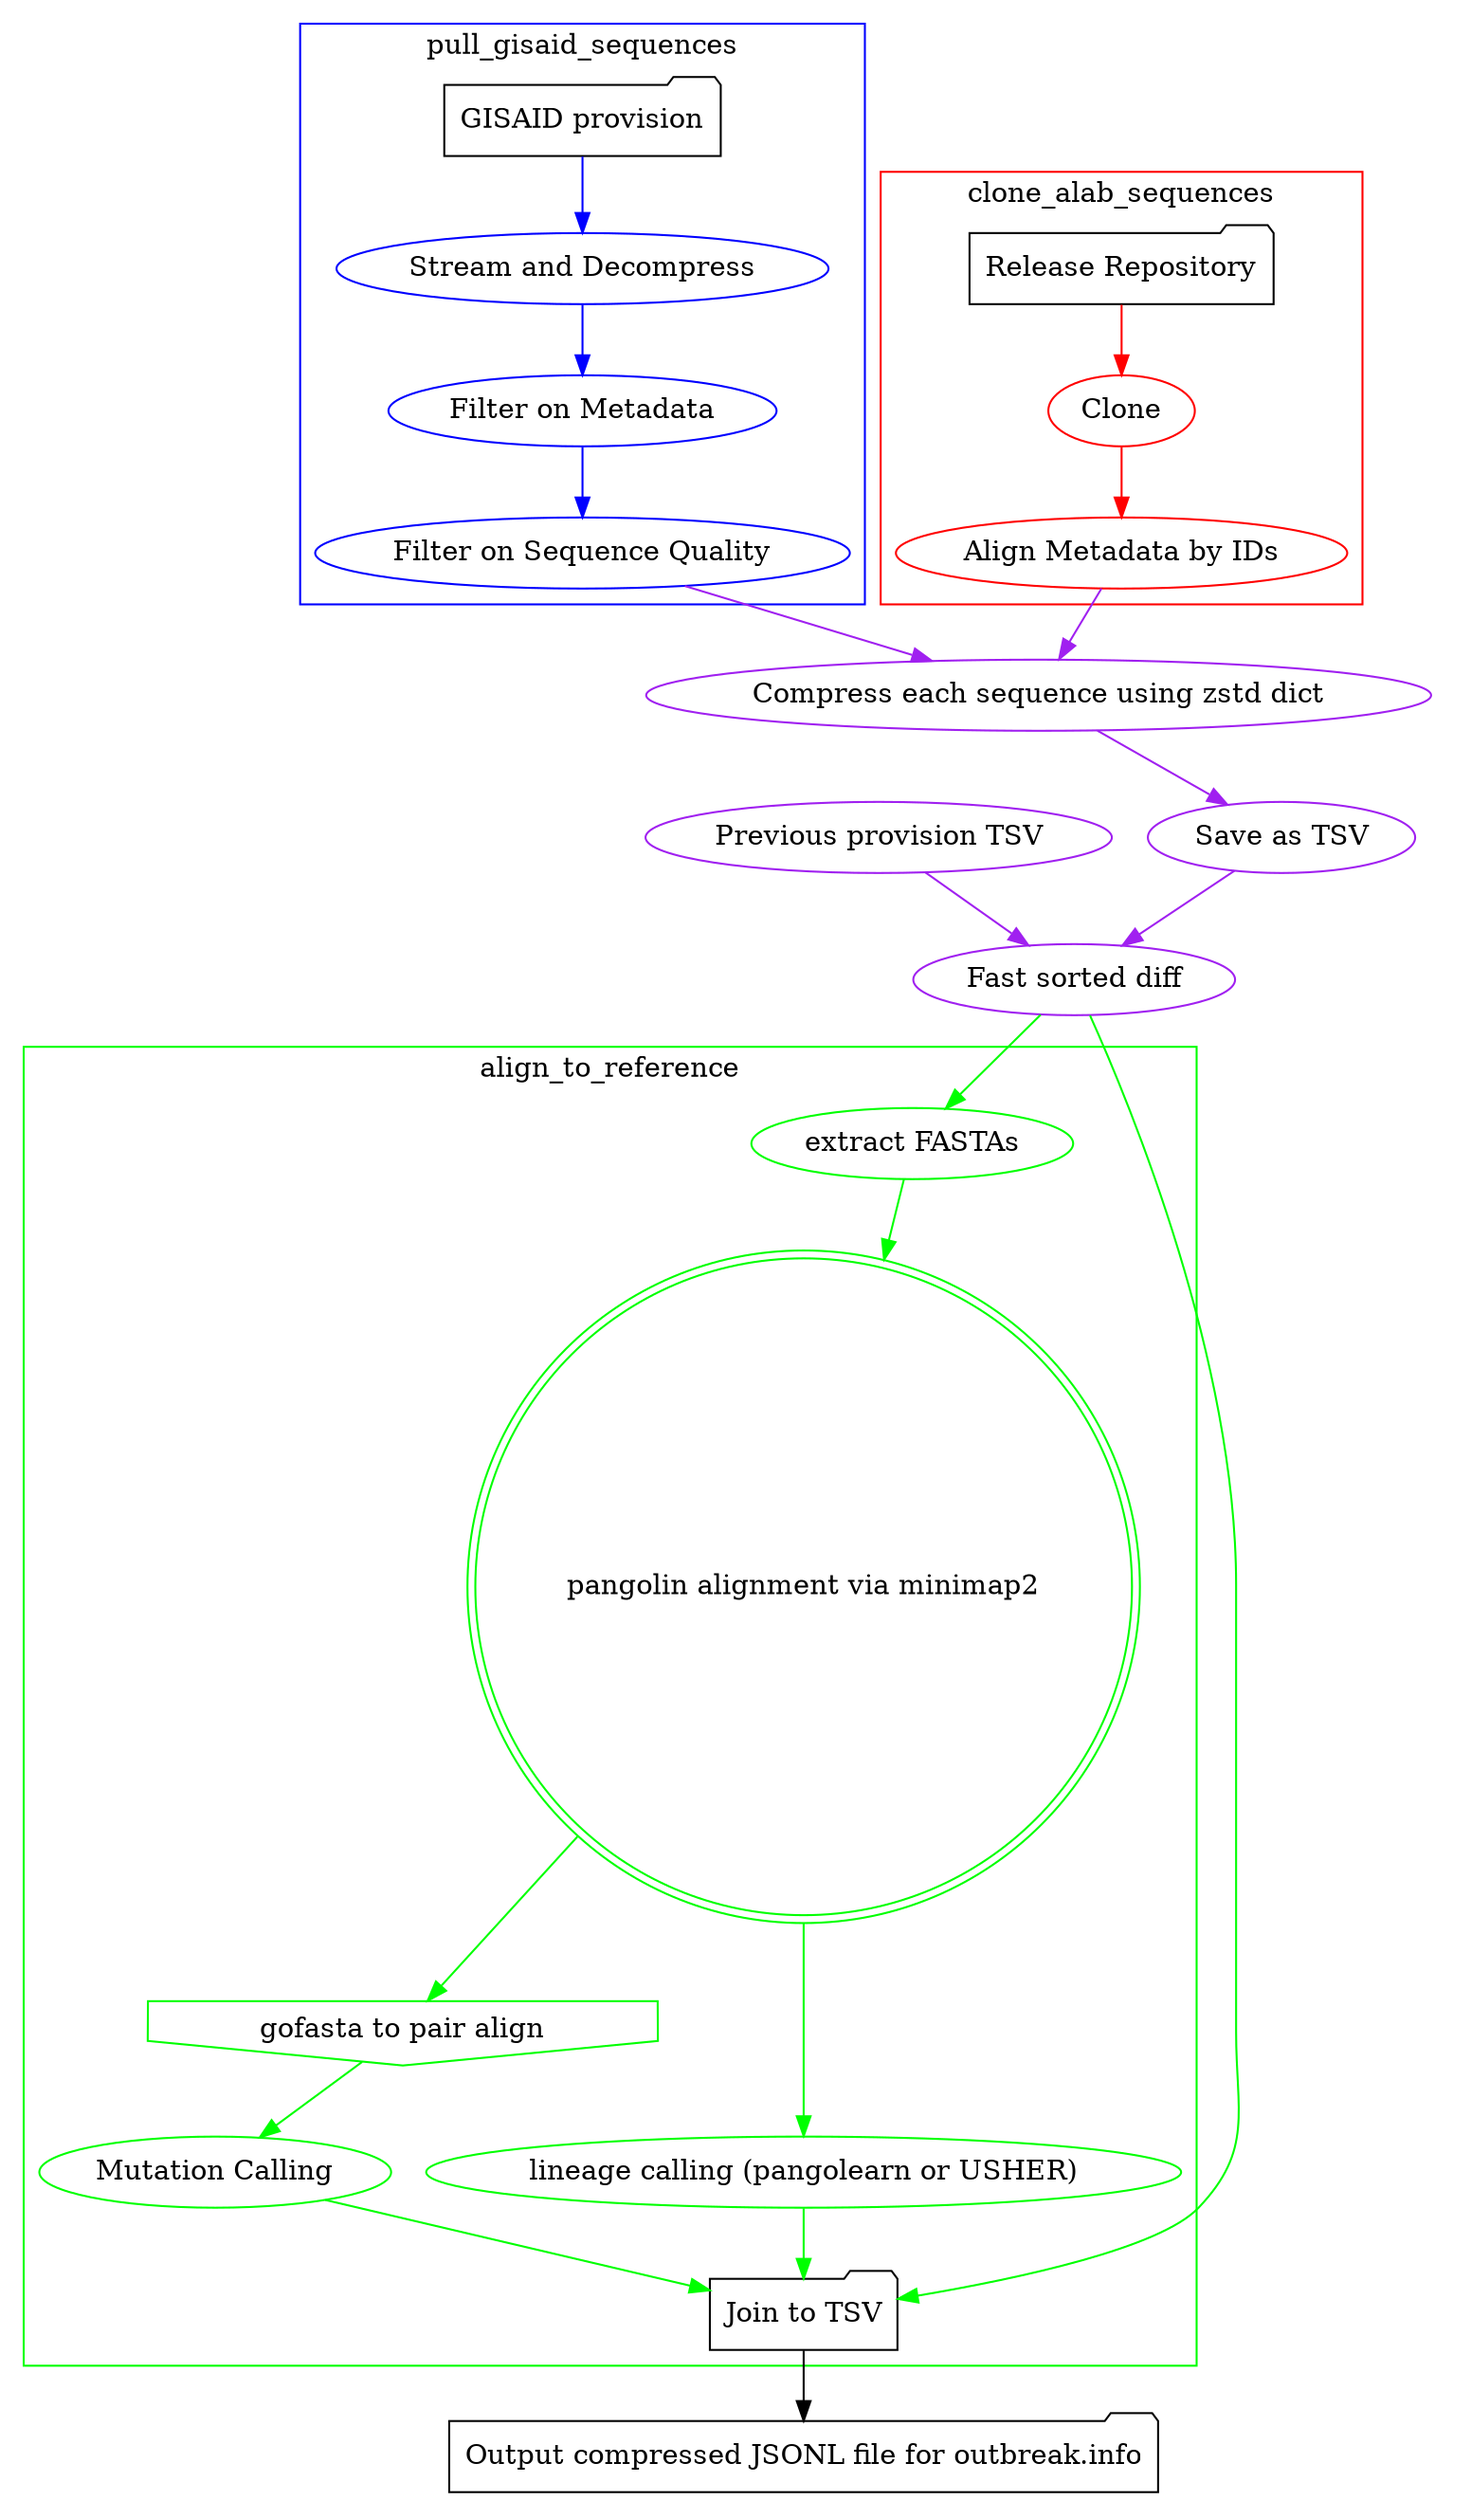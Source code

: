 digraph {
    subgraph cluster_gisaid_in {
        label = "pull_gisaid_sequences";
		node[color = blue];
        edge[color = blue]
        color = blue
        gisaid [label="GISAID provision", color=black, shape=folder];
        download [label="Stream and Decompress"];
        filter1 [label="Filter on Metadata"];
        filter2 [label="Filter on Sequence Quality"];
        gisaid -> download -> filter1 -> filter2;
    }
    subgraph cluster_repo_download {
        label = "clone_alab_sequences";
		node[color = red];
        edge[color = red];
        color = red;
        repo [label="Release Repository", color=black, shape=folder];
        clone [label="Clone", shape=oval];
        align [label="Align Metadata by IDs"];
        repo -> clone -> align;
    }
    subgraph cluster_X {
		node[color = purple];
        edge[color = purple];
        color = white;
        compress [label="Compress each sequence using zstd dict"];
        save [label="Save as TSV"];
        oldfile [label="Previous provision TSV"];
        diff [label="Fast sorted diff"];
        filter2 -> compress;
        align -> compress;
        oldfile -> diff;
        compress -> save -> diff;
    }
    subgraph cluster_align_to_reference {
        label = "align_to_reference";
		node[color = green];
        edge[color = green];
        color = green;
        getfasta [label="extract FASTAs"];
        minimap2 [label="pangolin alignment via minimap2", shape=doublecircle];
        gofasta [label="gofasta to pair align", shape=invhouse];
        bjorn [label="Mutation Calling"];
        pangolin [label="lineage calling (pangolearn or USHER)"];
        join [label="Join to TSV", color=black, shape=folder];
        diff -> getfasta -> minimap2 -> gofasta -> bjorn -> join;
        minimap2 -> pangolin -> join;
        diff -> join;
    }
    out [label="Output compressed JSONL file for outbreak.info", color=black, shape=folder];
    join -> out;
}
